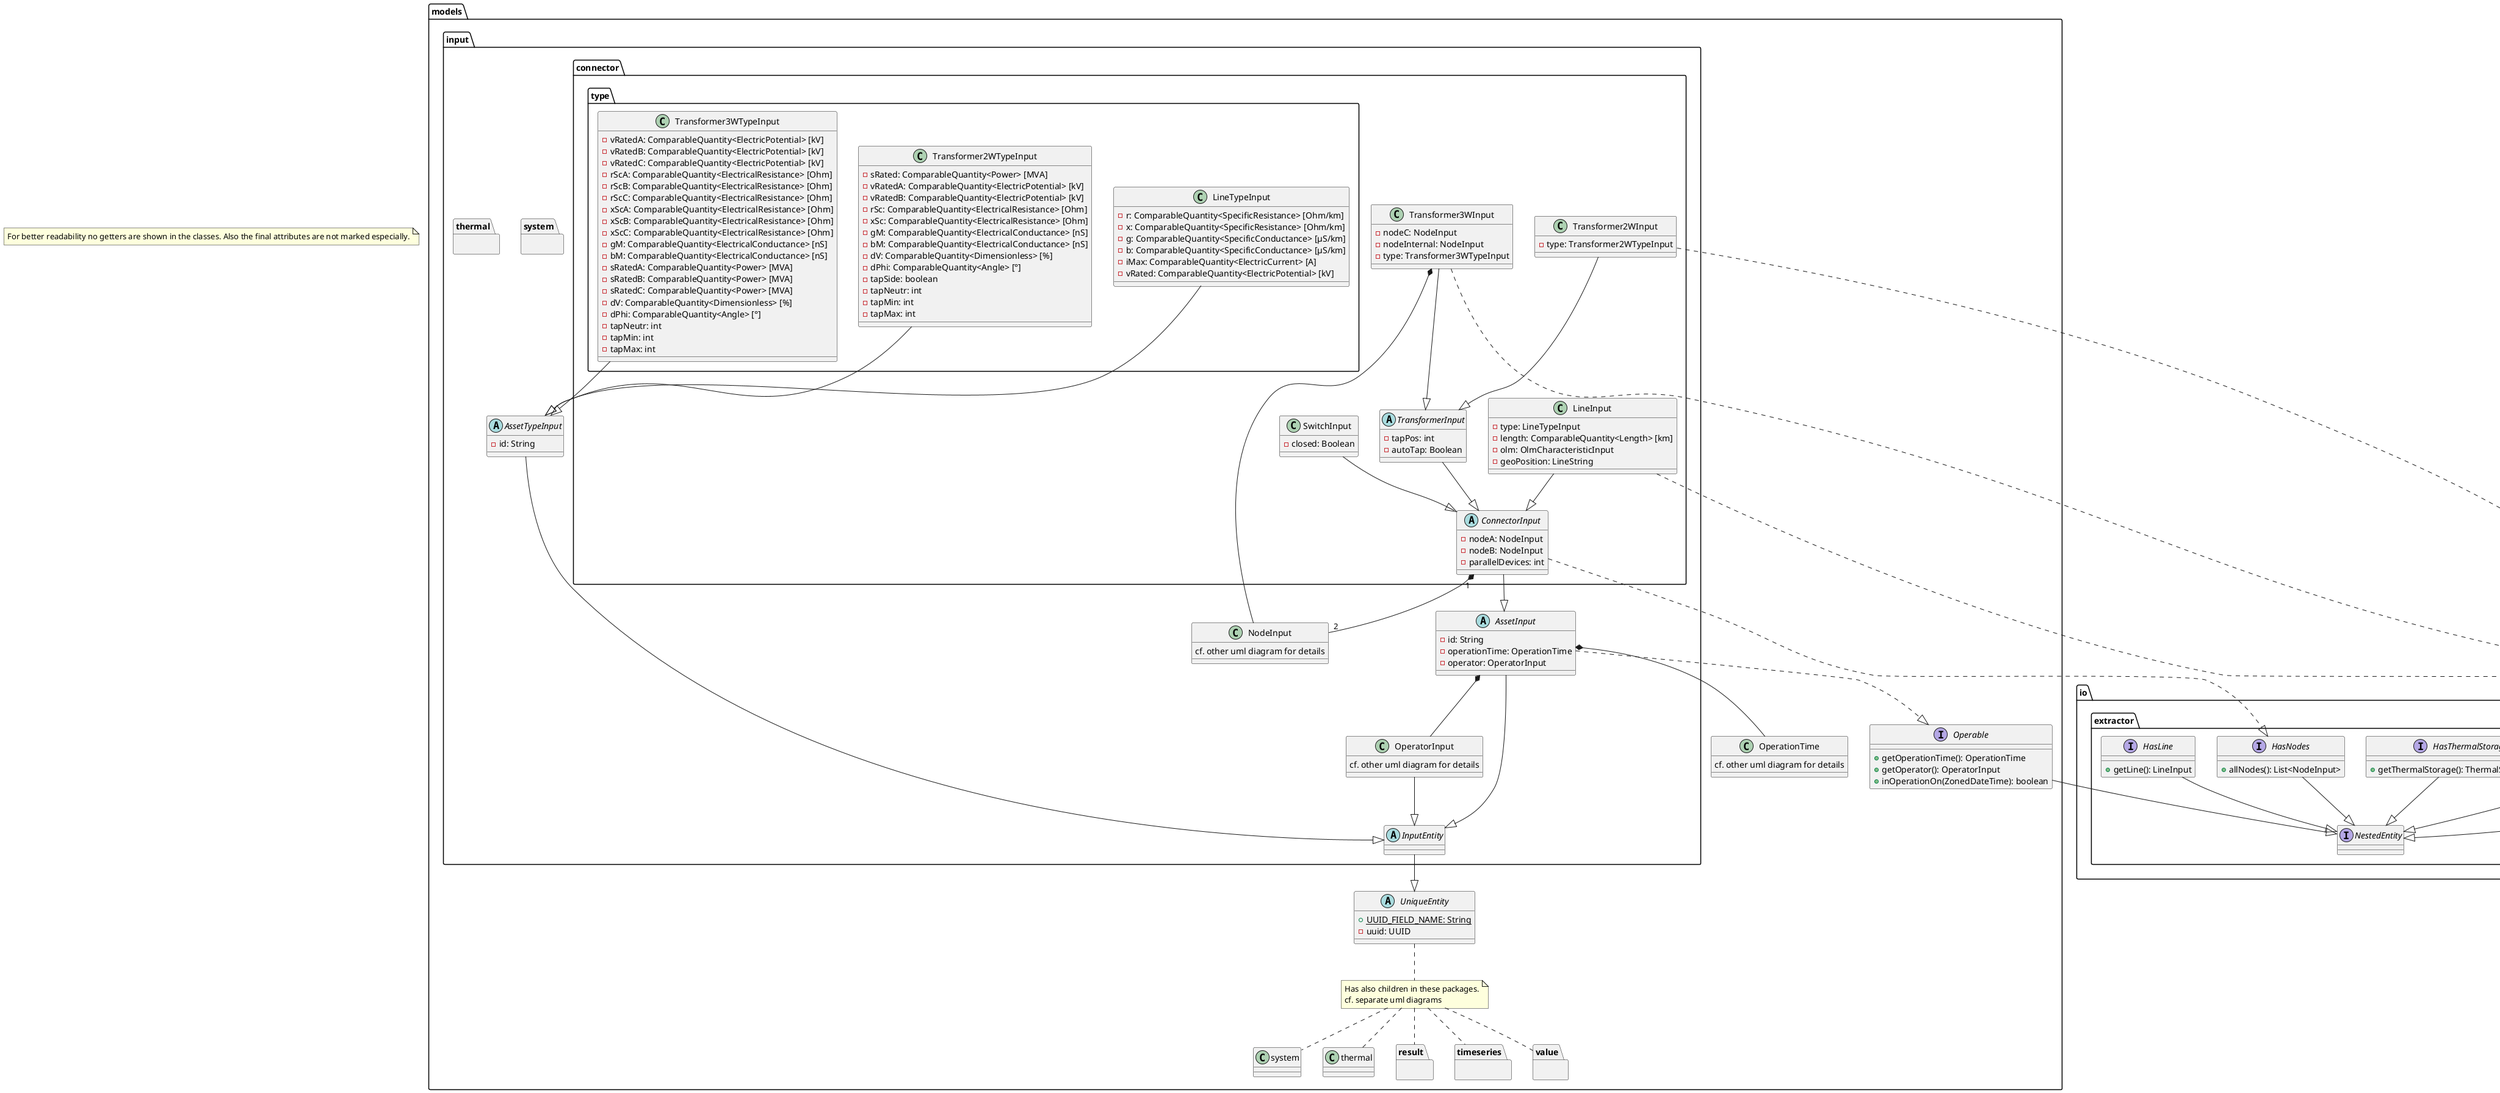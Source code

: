 @startuml
note "For better readability no getters are shown in the classes. Also the final attributes are not marked especially." as generalNote

package io.extractor {
    interface NestedEntity

    interface HasNodes {
        + allNodes(): List<NodeInput>
    }
    HasNodes --|> NestedEntity

    interface HasThermalBus {
        + getThermalBus(): ThermalBusInput
    }
    HasThermalBus --|> NestedEntity

    interface HasThermalStorage {
        + getThermalStorage(): ThermalStorageInput
    }
    HasThermalStorage --|> NestedEntity

    interface HasType {
        + getType(): AssetTypeInput
    }
    HasType --|> NestedEntity

    interface HasLine {
        + getLine(): LineInput
    }
    HasLine --|> NestedEntity
}

package models {
    abstract class UniqueEntity {
        + {static} UUID_FIELD_NAME: String
        - uuid: UUID
    }

    class OperationTime {
        cf. other uml diagram for details
    }

    interface Operable {
        + getOperationTime(): OperationTime
        + getOperator(): OperatorInput
        + inOperationOn(ZonedDateTime): boolean
    }
    Operable --|> NestedEntity

    package result {}
    package timeseries {}
    package value {}
    note "Has also children in these packages.\ncf. separate uml diagrams" as childNote
    UniqueEntity .. childNote
    childNote .. result
    childNote .. timeseries
    childNote .. value
    childNote .. system
    childNote .. thermal

    package input {
        abstract class InputEntity
        InputEntity --|> UniqueEntity

        class OperatorInput {
            cf. other uml diagram for details
        }
        OperatorInput --|> InputEntity

        abstract class AssetInput {
            - id: String
            - operationTime: OperationTime
            - operator: OperatorInput
        }
        AssetInput --|> InputEntity
        AssetInput ..|> Operable
        AssetInput *-- OperationTime
        AssetInput *-- OperatorInput

        class NodeInput {
            cf. other uml diagram for details
        }

        abstract class AssetTypeInput {
            - id: String
        }
        AssetTypeInput --|> InputEntity

        package connector {
            package type {
                class LineTypeInput {
                    - r: ComparableQuantity<SpecificResistance> [Ohm/km]
                    - x: ComparableQuantity<SpecificResistance> [Ohm/km]
                    - g: ComparableQuantity<SpecificConductance> [µS/km]
                    - b: ComparableQuantity<SpecificConductance> [µS/km]
                    - iMax: ComparableQuantity<ElectricCurrent> [A]
                    - vRated: ComparableQuantity<ElectricPotential> [kV]
                }
                LineTypeInput --|> AssetTypeInput

                class Transformer2WTypeInput {
                    - sRated: ComparableQuantity<Power> [MVA]
                    - vRatedA: ComparableQuantity<ElectricPotential> [kV]
                    - vRatedB: ComparableQuantity<ElectricPotential> [kV]
                    - rSc: ComparableQuantity<ElectricalResistance> [Ohm]
                    - xSc: ComparableQuantity<ElectricalResistance> [Ohm]
                    - gM: ComparableQuantity<ElectricalConductance> [nS]
                    - bM: ComparableQuantity<ElectricalConductance> [nS]
                    - dV: ComparableQuantity<Dimensionless> [%]
                    - dPhi: ComparableQuantity<Angle> [°]
                    - tapSide: boolean
                    - tapNeutr: int
                    - tapMin: int
                    - tapMax: int
                }
                Transformer2WTypeInput --|> AssetTypeInput

                class Transformer3WTypeInput {
                    - vRatedA: ComparableQuantity<ElectricPotential> [kV]
                    - vRatedB: ComparableQuantity<ElectricPotential> [kV]
                    - vRatedC: ComparableQuantity<ElectricPotential> [kV]
                    - rScA: ComparableQuantity<ElectricalResistance> [Ohm]
                    - rScB: ComparableQuantity<ElectricalResistance> [Ohm]
                    - rScC: ComparableQuantity<ElectricalResistance> [Ohm]
                    - xScA: ComparableQuantity<ElectricalResistance> [Ohm]
                    - xScB: ComparableQuantity<ElectricalResistance> [Ohm]
                    - xScC: ComparableQuantity<ElectricalResistance> [Ohm]
                    - gM: ComparableQuantity<ElectricalConductance> [nS]
                    - bM: ComparableQuantity<ElectricalConductance> [nS]
                    - sRatedA: ComparableQuantity<Power> [MVA]
                    - sRatedB: ComparableQuantity<Power> [MVA]
                    - sRatedC: ComparableQuantity<Power> [MVA]
                    - dV: ComparableQuantity<Dimensionless> [%]
                    - dPhi: ComparableQuantity<Angle> [°]
                    - tapNeutr: int
                    - tapMin: int
                    - tapMax: int
                }
                Transformer3WTypeInput --|> AssetTypeInput
            }

            abstract class ConnectorInput {
                - nodeA: NodeInput
                - nodeB: NodeInput
                - parallelDevices: int
            }
            ConnectorInput --|> AssetInput
            ConnectorInput ..|> HasNodes
            ConnectorInput "1" *-- "2" NodeInput

            class SwitchInput {
                - closed: Boolean
            }
            SwitchInput --|> ConnectorInput

            class LineInput {
                - type: LineTypeInput
                - length: ComparableQuantity<Length> [km]
                - olm: OlmCharacteristicInput
                - geoPosition: LineString
            }
            LineInput --|> ConnectorInput
            LineInput ..|> HasType

            abstract TransformerInput {
                - tapPos: int
                - autoTap: Boolean
            }
            TransformerInput --|> ConnectorInput

            class Transformer2WInput {
                - type: Transformer2WTypeInput
            }
            Transformer2WInput --|> TransformerInput
            Transformer2WInput ..|> HasType

            class Transformer3WInput {
                - nodeC: NodeInput
                - nodeInternal: NodeInput
                - type: Transformer3WTypeInput
            }
            Transformer3WInput --|> TransformerInput
            Transformer3WInput ..|> HasType
            Transformer3WInput *-- NodeInput
        }

        package system {}

        package thermal {}
    }
}

@enduml